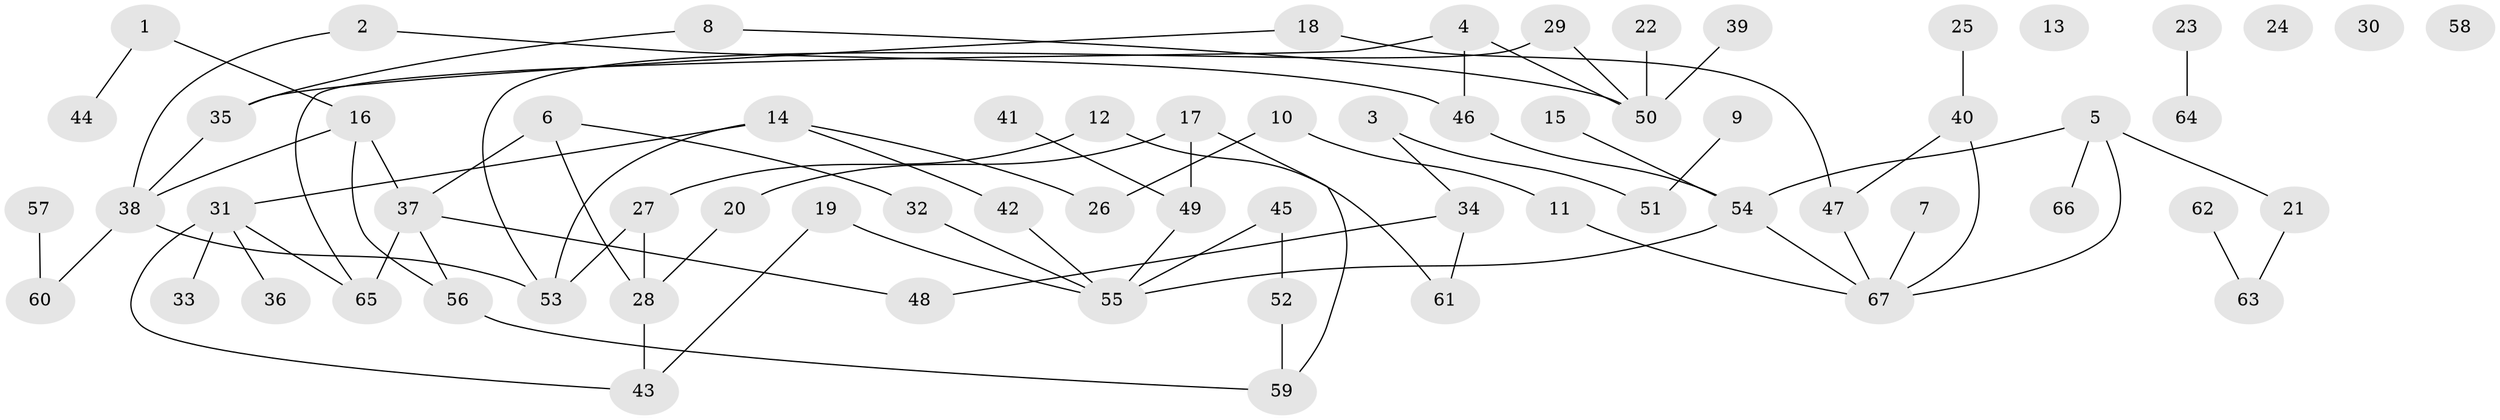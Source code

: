// coarse degree distribution, {2: 0.24444444444444444, 3: 0.15555555555555556, 6: 0.1111111111111111, 1: 0.26666666666666666, 0: 0.08888888888888889, 4: 0.1111111111111111, 7: 0.022222222222222223}
// Generated by graph-tools (version 1.1) at 2025/41/03/06/25 10:41:19]
// undirected, 67 vertices, 79 edges
graph export_dot {
graph [start="1"]
  node [color=gray90,style=filled];
  1;
  2;
  3;
  4;
  5;
  6;
  7;
  8;
  9;
  10;
  11;
  12;
  13;
  14;
  15;
  16;
  17;
  18;
  19;
  20;
  21;
  22;
  23;
  24;
  25;
  26;
  27;
  28;
  29;
  30;
  31;
  32;
  33;
  34;
  35;
  36;
  37;
  38;
  39;
  40;
  41;
  42;
  43;
  44;
  45;
  46;
  47;
  48;
  49;
  50;
  51;
  52;
  53;
  54;
  55;
  56;
  57;
  58;
  59;
  60;
  61;
  62;
  63;
  64;
  65;
  66;
  67;
  1 -- 16;
  1 -- 44;
  2 -- 38;
  2 -- 46;
  3 -- 34;
  3 -- 51;
  4 -- 46;
  4 -- 50;
  4 -- 65;
  5 -- 21;
  5 -- 54;
  5 -- 66;
  5 -- 67;
  6 -- 28;
  6 -- 32;
  6 -- 37;
  7 -- 67;
  8 -- 35;
  8 -- 50;
  9 -- 51;
  10 -- 11;
  10 -- 26;
  11 -- 67;
  12 -- 27;
  12 -- 61;
  14 -- 26;
  14 -- 31;
  14 -- 42;
  14 -- 53;
  15 -- 54;
  16 -- 37;
  16 -- 38;
  16 -- 56;
  17 -- 20;
  17 -- 49;
  17 -- 59;
  18 -- 35;
  18 -- 47;
  19 -- 43;
  19 -- 55;
  20 -- 28;
  21 -- 63;
  22 -- 50;
  23 -- 64;
  25 -- 40;
  27 -- 28;
  27 -- 53;
  28 -- 43;
  29 -- 50;
  29 -- 53;
  31 -- 33;
  31 -- 36;
  31 -- 43;
  31 -- 65;
  32 -- 55;
  34 -- 48;
  34 -- 61;
  35 -- 38;
  37 -- 48;
  37 -- 56;
  37 -- 65;
  38 -- 53;
  38 -- 60;
  39 -- 50;
  40 -- 47;
  40 -- 67;
  41 -- 49;
  42 -- 55;
  45 -- 52;
  45 -- 55;
  46 -- 54;
  47 -- 67;
  49 -- 55;
  52 -- 59;
  54 -- 55;
  54 -- 67;
  56 -- 59;
  57 -- 60;
  62 -- 63;
}
